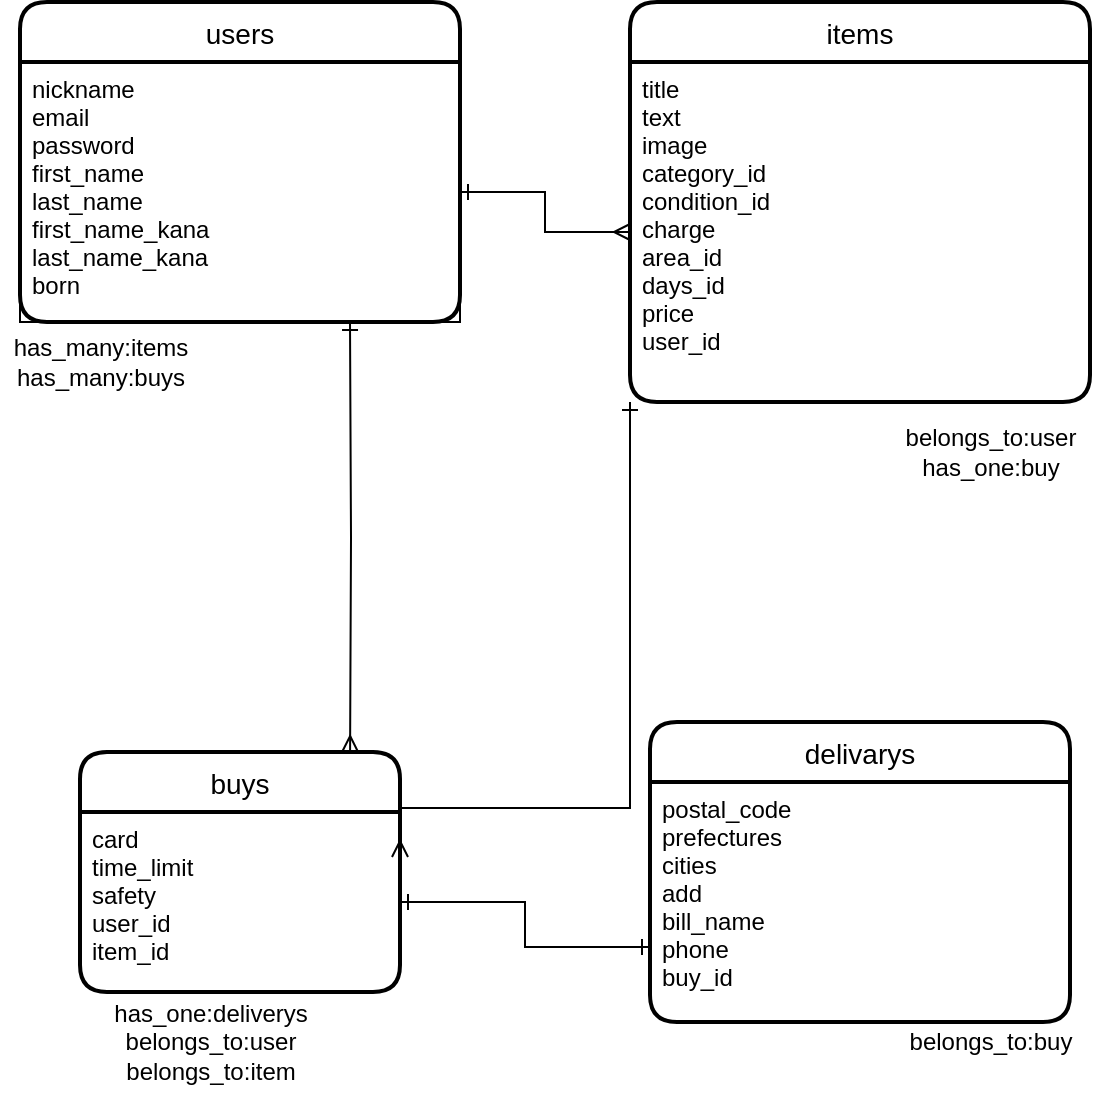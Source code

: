 <mxfile version="13.6.5">
    <diagram id="0w9eKNfzPD-Mbeo2Zi_9" name="ページ1">
        <mxGraphModel dx="1041" dy="900" grid="1" gridSize="10" guides="1" tooltips="1" connect="1" arrows="0" fold="1" page="1" pageScale="1" pageWidth="827" pageHeight="1169" math="0" shadow="0">
            <root>
                <mxCell id="0"/>
                <mxCell id="1" parent="0"/>
                <mxCell id="13" value="belongs_to:user&lt;br&gt;has_one:buy" style="text;html=1;align=center;verticalAlign=middle;resizable=0;points=[];autosize=1;" vertex="1" parent="1">
                    <mxGeometry x="645" y="220" width="100" height="30" as="geometry"/>
                </mxCell>
                <mxCell id="19" style="edgeStyle=orthogonalEdgeStyle;rounded=0;orthogonalLoop=1;jettySize=auto;html=1;startArrow=ERone;startFill=0;endArrow=ERmany;endFill=0;" edge="1" parent="1" source="3" target="10">
                    <mxGeometry relative="1" as="geometry">
                        <mxPoint x="220" y="125" as="sourcePoint"/>
                        <Array as="points"/>
                    </mxGeometry>
                </mxCell>
                <mxCell id="25" value="has_one:deliverys&lt;br&gt;belongs_to:user&lt;br&gt;belongs_to:item" style="text;html=1;align=center;verticalAlign=middle;resizable=0;points=[];autosize=1;" vertex="1" parent="1">
                    <mxGeometry x="250" y="505" width="110" height="50" as="geometry"/>
                </mxCell>
                <mxCell id="26" value="belongs_to:buy" style="text;html=1;align=center;verticalAlign=middle;resizable=0;points=[];autosize=1;" vertex="1" parent="1">
                    <mxGeometry x="645" y="520" width="100" height="20" as="geometry"/>
                </mxCell>
                <mxCell id="27" style="edgeStyle=orthogonalEdgeStyle;rounded=0;orthogonalLoop=1;jettySize=auto;html=1;exitX=0;exitY=1;exitDx=0;exitDy=0;entryX=1;entryY=0.25;entryDx=0;entryDy=0;startArrow=ERone;startFill=0;endArrow=ERmany;endFill=0;" edge="1" parent="1" source="10" target="21">
                    <mxGeometry relative="1" as="geometry">
                        <Array as="points">
                            <mxPoint x="515" y="413"/>
                        </Array>
                    </mxGeometry>
                </mxCell>
                <mxCell id="28" style="edgeStyle=orthogonalEdgeStyle;rounded=0;orthogonalLoop=1;jettySize=auto;html=1;exitX=0.75;exitY=1;exitDx=0;exitDy=0;entryX=0.844;entryY=0;entryDx=0;entryDy=0;entryPerimeter=0;startArrow=ERone;startFill=0;endArrow=ERmany;endFill=0;" edge="1" parent="1" target="20">
                    <mxGeometry relative="1" as="geometry">
                        <mxPoint x="375" y="170" as="sourcePoint"/>
                    </mxGeometry>
                </mxCell>
                <mxCell id="30" style="edgeStyle=orthogonalEdgeStyle;rounded=0;orthogonalLoop=1;jettySize=auto;html=1;exitX=1;exitY=0.5;exitDx=0;exitDy=0;entryX=0;entryY=0.75;entryDx=0;entryDy=0;startArrow=ERone;startFill=0;endArrow=ERone;endFill=0;" edge="1" parent="1" source="21" target="22">
                    <mxGeometry relative="1" as="geometry"/>
                </mxCell>
                <mxCell id="9" value="items" style="swimlane;childLayout=stackLayout;horizontal=1;startSize=30;horizontalStack=0;rounded=1;fontSize=14;fontStyle=0;strokeWidth=2;resizeParent=0;resizeLast=1;shadow=0;dashed=0;align=center;" vertex="1" parent="1">
                    <mxGeometry x="515" y="10" width="230" height="200" as="geometry"/>
                </mxCell>
                <mxCell id="10" value="title&#10;text&#10;image&#10;category_id&#10;condition_id&#10;charge&#10;area_id&#10;days_id&#10;price&#10;user_id&#10;" style="align=left;strokeColor=none;fillColor=none;spacingLeft=4;fontSize=12;verticalAlign=top;resizable=0;rotatable=0;part=1;" vertex="1" parent="9">
                    <mxGeometry y="30" width="230" height="170" as="geometry"/>
                </mxCell>
                <mxCell id="2" value="users" style="swimlane;childLayout=stackLayout;horizontal=1;startSize=30;horizontalStack=0;rounded=1;fontSize=14;fontStyle=0;strokeWidth=2;resizeParent=0;resizeLast=1;shadow=0;dashed=0;align=center;" vertex="1" parent="1">
                    <mxGeometry x="210" y="10" width="220" height="160" as="geometry"/>
                </mxCell>
                <mxCell id="3" value="nickname&#10;email&#10;password&#10;first_name&#10;last_name&#10;first_name_kana&#10;last_name_kana&#10;born" style="align=left;fillColor=none;spacingLeft=4;fontSize=12;verticalAlign=top;resizable=0;rotatable=0;part=1;" vertex="1" parent="2">
                    <mxGeometry y="30" width="220" height="130" as="geometry"/>
                </mxCell>
                <mxCell id="31" value="has_many:items&lt;br&gt;has_many:buys" style="text;html=1;align=center;verticalAlign=middle;resizable=0;points=[];autosize=1;" vertex="1" parent="1">
                    <mxGeometry x="200" y="175" width="100" height="30" as="geometry"/>
                </mxCell>
                <mxCell id="22" value="delivarys" style="swimlane;childLayout=stackLayout;horizontal=1;startSize=30;horizontalStack=0;rounded=1;fontSize=14;fontStyle=0;strokeWidth=2;resizeParent=0;resizeLast=1;shadow=0;dashed=0;align=center;" vertex="1" parent="1">
                    <mxGeometry x="525" y="370" width="210" height="150" as="geometry"/>
                </mxCell>
                <mxCell id="23" value="postal_code&#10;prefectures&#10;cities&#10;add&#10;bill_name&#10;phone&#10;buy_id" style="align=left;strokeColor=none;fillColor=none;spacingLeft=4;fontSize=12;verticalAlign=top;resizable=0;rotatable=0;part=1;" vertex="1" parent="22">
                    <mxGeometry y="30" width="210" height="120" as="geometry"/>
                </mxCell>
                <mxCell id="20" value="buys" style="swimlane;childLayout=stackLayout;horizontal=1;startSize=30;horizontalStack=0;rounded=1;fontSize=14;fontStyle=0;strokeWidth=2;resizeParent=0;resizeLast=1;shadow=0;dashed=0;align=center;" vertex="1" parent="1">
                    <mxGeometry x="240" y="385" width="160" height="120" as="geometry"/>
                </mxCell>
                <mxCell id="21" value="card&#10;time_limit&#10;safety&#10;user_id&#10;item_id" style="align=left;strokeColor=none;fillColor=none;spacingLeft=4;fontSize=12;verticalAlign=top;resizable=0;rotatable=0;part=1;" vertex="1" parent="20">
                    <mxGeometry y="30" width="160" height="90" as="geometry"/>
                </mxCell>
            </root>
        </mxGraphModel>
    </diagram>
</mxfile>